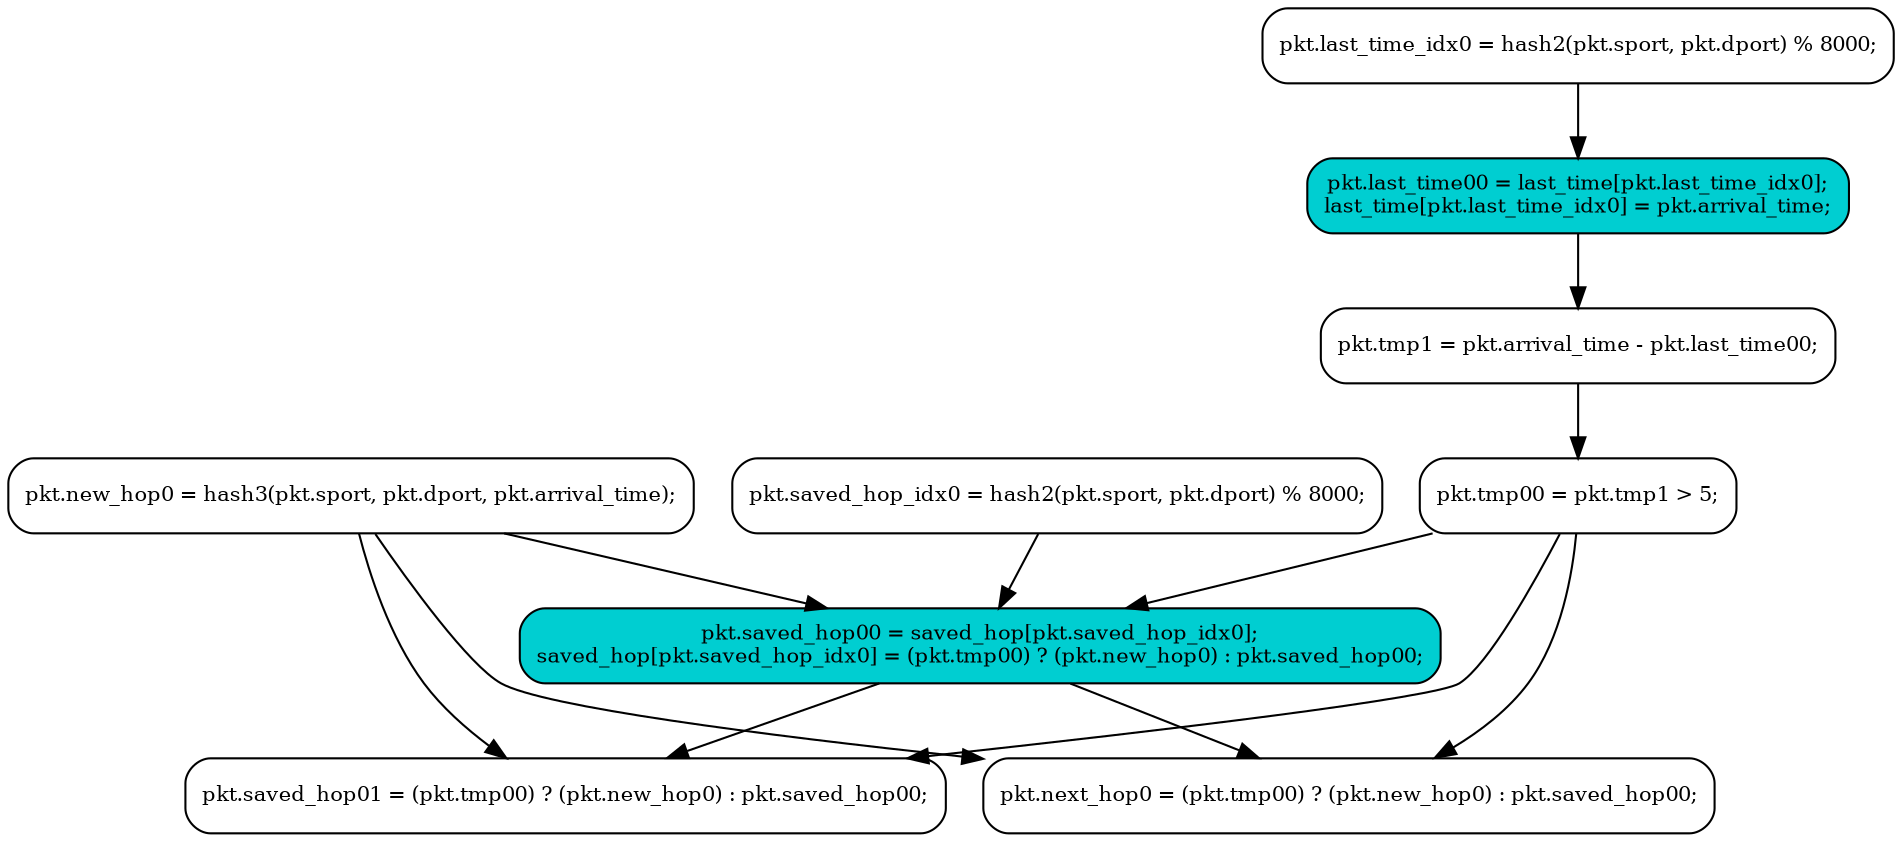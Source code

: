 digraph pipeline_diagram {
	graph [splines=true];
	node [fontsize=10,
		shape=box,
		style="rounded,filled"
	];
	17026276795536135580	 [fillcolor=white,
		label="pkt.saved_hop_idx0 = hash2(pkt.sport, pkt.dport) % 8000;
",
		pos="0,0"];
	1888421132967276013	 [fillcolor=darkturquoise,
		label="pkt.saved_hop00 = saved_hop[pkt.saved_hop_idx0];
saved_hop[pkt.saved_hop_idx0] = (pkt.tmp00) ? (pkt.new_hop0) : pkt.saved_hop00;
",
		pos="1000,75"];
	17026276795536135580 -> 1888421132967276013;
	14189279844170092958	 [fillcolor=white,
		label="pkt.last_time_idx0 = hash2(pkt.sport, pkt.dport) % 8000;
",
		pos="0,75"];
	12446252659599601705	 [fillcolor=darkturquoise,
		label="pkt.last_time00 = last_time[pkt.last_time_idx0];
last_time[pkt.last_time_idx0] = pkt.arrival_time;
",
		pos="250,0"];
	14189279844170092958 -> 12446252659599601705;
	2099629598090192900	 [fillcolor=white,
		label="pkt.new_hop0 = hash3(pkt.sport, pkt.dport, pkt.arrival_time);
",
		pos="0,150"];
	2099629598090192900 -> 1888421132967276013;
	3288852826486989562	 [fillcolor=white,
		label="pkt.saved_hop01 = (pkt.tmp00) ? (pkt.new_hop0) : pkt.saved_hop00;
",
		pos="1300,0"];
	2099629598090192900 -> 3288852826486989562;
	6102173050205819670	 [fillcolor=white,
		label="pkt.next_hop0 = (pkt.tmp00) ? (pkt.new_hop0) : pkt.saved_hop00;
",
		pos="1300,150"];
	2099629598090192900 -> 6102173050205819670;
	16881394305680060328	 [fillcolor=white,
		label="pkt.tmp1 = pkt.arrival_time - pkt.last_time00;
",
		pos="500,0"];
	12446252659599601705 -> 16881394305680060328;
	7814081429072624425	 [fillcolor=white,
		label="pkt.tmp00 = pkt.tmp1 > 5;
",
		pos="750,0"];
	16881394305680060328 -> 7814081429072624425;
	7814081429072624425 -> 1888421132967276013;
	7814081429072624425 -> 3288852826486989562;
	7814081429072624425 -> 6102173050205819670;
	1888421132967276013 -> 3288852826486989562;
	1888421132967276013 -> 6102173050205819670;
}
